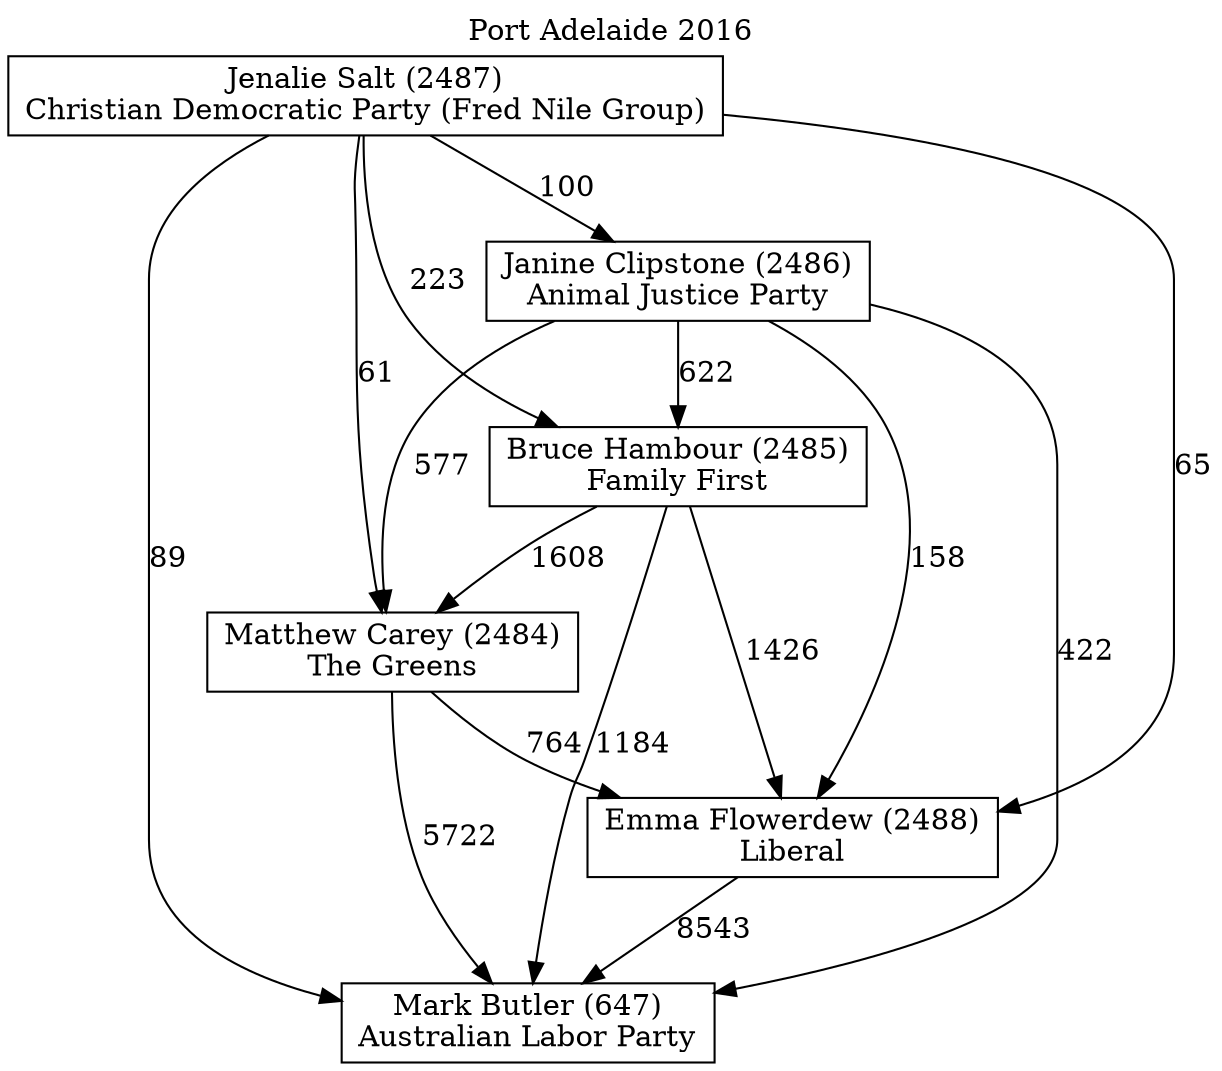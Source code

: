 // House preference flow
digraph "Mark Butler (647)_Port Adelaide_2016" {
	graph [label="Port Adelaide 2016" labelloc=t mclimit=10]
	node [shape=box]
	"Mark Butler (647)" [label="Mark Butler (647)
Australian Labor Party"]
	"Emma Flowerdew (2488)" [label="Emma Flowerdew (2488)
Liberal"]
	"Matthew Carey (2484)" [label="Matthew Carey (2484)
The Greens"]
	"Bruce Hambour (2485)" [label="Bruce Hambour (2485)
Family First"]
	"Janine Clipstone (2486)" [label="Janine Clipstone (2486)
Animal Justice Party"]
	"Jenalie Salt (2487)" [label="Jenalie Salt (2487)
Christian Democratic Party (Fred Nile Group)"]
	"Emma Flowerdew (2488)" -> "Mark Butler (647)" [label=8543]
	"Matthew Carey (2484)" -> "Emma Flowerdew (2488)" [label=764]
	"Bruce Hambour (2485)" -> "Matthew Carey (2484)" [label=1608]
	"Janine Clipstone (2486)" -> "Bruce Hambour (2485)" [label=622]
	"Jenalie Salt (2487)" -> "Janine Clipstone (2486)" [label=100]
	"Matthew Carey (2484)" -> "Mark Butler (647)" [label=5722]
	"Bruce Hambour (2485)" -> "Mark Butler (647)" [label=1184]
	"Janine Clipstone (2486)" -> "Mark Butler (647)" [label=422]
	"Jenalie Salt (2487)" -> "Mark Butler (647)" [label=89]
	"Jenalie Salt (2487)" -> "Bruce Hambour (2485)" [label=223]
	"Janine Clipstone (2486)" -> "Matthew Carey (2484)" [label=577]
	"Jenalie Salt (2487)" -> "Matthew Carey (2484)" [label=61]
	"Bruce Hambour (2485)" -> "Emma Flowerdew (2488)" [label=1426]
	"Janine Clipstone (2486)" -> "Emma Flowerdew (2488)" [label=158]
	"Jenalie Salt (2487)" -> "Emma Flowerdew (2488)" [label=65]
}
